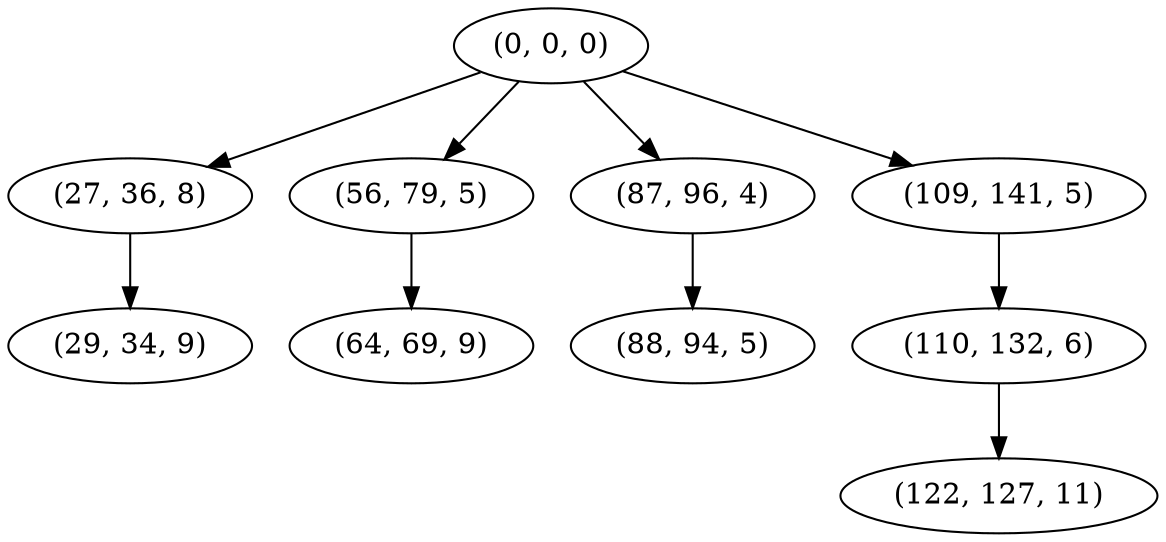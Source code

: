 digraph tree {
    "(0, 0, 0)";
    "(27, 36, 8)";
    "(29, 34, 9)";
    "(56, 79, 5)";
    "(64, 69, 9)";
    "(87, 96, 4)";
    "(88, 94, 5)";
    "(109, 141, 5)";
    "(110, 132, 6)";
    "(122, 127, 11)";
    "(0, 0, 0)" -> "(27, 36, 8)";
    "(0, 0, 0)" -> "(56, 79, 5)";
    "(0, 0, 0)" -> "(87, 96, 4)";
    "(0, 0, 0)" -> "(109, 141, 5)";
    "(27, 36, 8)" -> "(29, 34, 9)";
    "(56, 79, 5)" -> "(64, 69, 9)";
    "(87, 96, 4)" -> "(88, 94, 5)";
    "(109, 141, 5)" -> "(110, 132, 6)";
    "(110, 132, 6)" -> "(122, 127, 11)";
}
